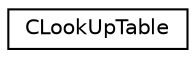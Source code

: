 digraph "Graphical Class Hierarchy"
{
 // LATEX_PDF_SIZE
  edge [fontname="Helvetica",fontsize="10",labelfontname="Helvetica",labelfontsize="10"];
  node [fontname="Helvetica",fontsize="10",shape=record];
  rankdir="LR";
  Node0 [label="CLookUpTable",height=0.2,width=0.4,color="black", fillcolor="white", style="filled",URL="$classCLookUpTable.html",tooltip="Look up table."];
}
